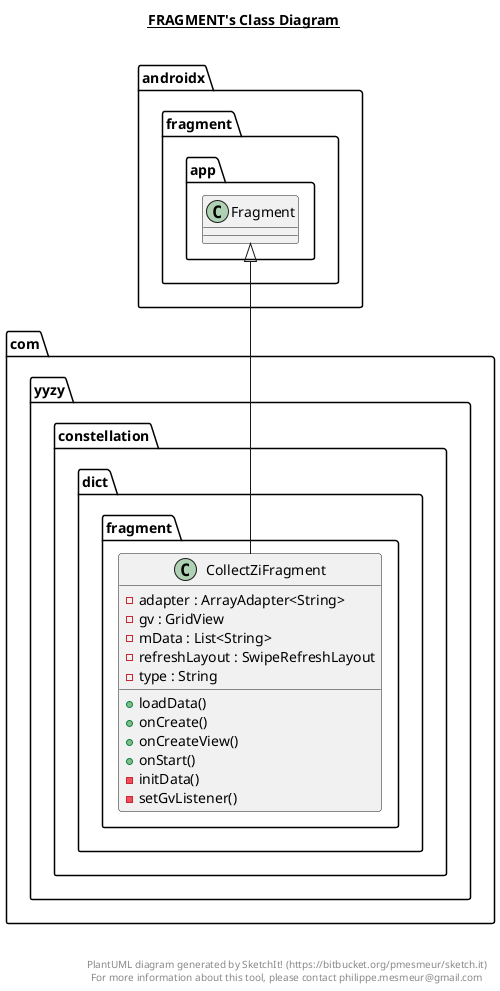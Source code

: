 @startuml

title __FRAGMENT's Class Diagram__\n

  namespace com.yyzy.constellation {
    namespace dict {
      namespace fragment {
        class com.yyzy.constellation.dict.fragment.CollectZiFragment {
            - adapter : ArrayAdapter<String>
            - gv : GridView
            - mData : List<String>
            - refreshLayout : SwipeRefreshLayout
            - type : String
            + loadData()
            + onCreate()
            + onCreateView()
            + onStart()
            - initData()
            - setGvListener()
        }
      }
    }
  }
  

  com.yyzy.constellation.dict.fragment.CollectZiFragment -up-|> androidx.fragment.app.Fragment


right footer


PlantUML diagram generated by SketchIt! (https://bitbucket.org/pmesmeur/sketch.it)
For more information about this tool, please contact philippe.mesmeur@gmail.com
endfooter

@enduml
